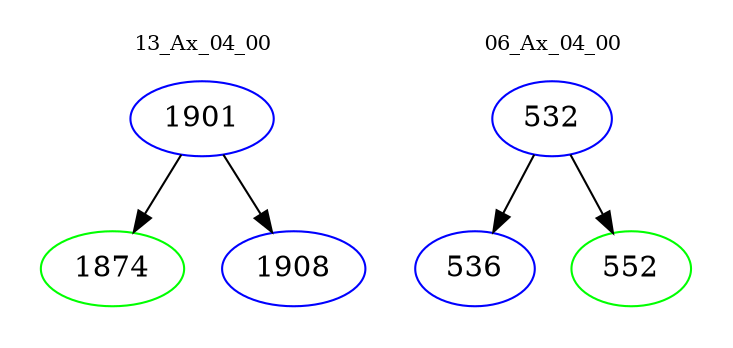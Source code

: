 digraph{
subgraph cluster_0 {
color = white
label = "13_Ax_04_00";
fontsize=10;
T0_1901 [label="1901", color="blue"]
T0_1901 -> T0_1874 [color="black"]
T0_1874 [label="1874", color="green"]
T0_1901 -> T0_1908 [color="black"]
T0_1908 [label="1908", color="blue"]
}
subgraph cluster_1 {
color = white
label = "06_Ax_04_00";
fontsize=10;
T1_532 [label="532", color="blue"]
T1_532 -> T1_536 [color="black"]
T1_536 [label="536", color="blue"]
T1_532 -> T1_552 [color="black"]
T1_552 [label="552", color="green"]
}
}
